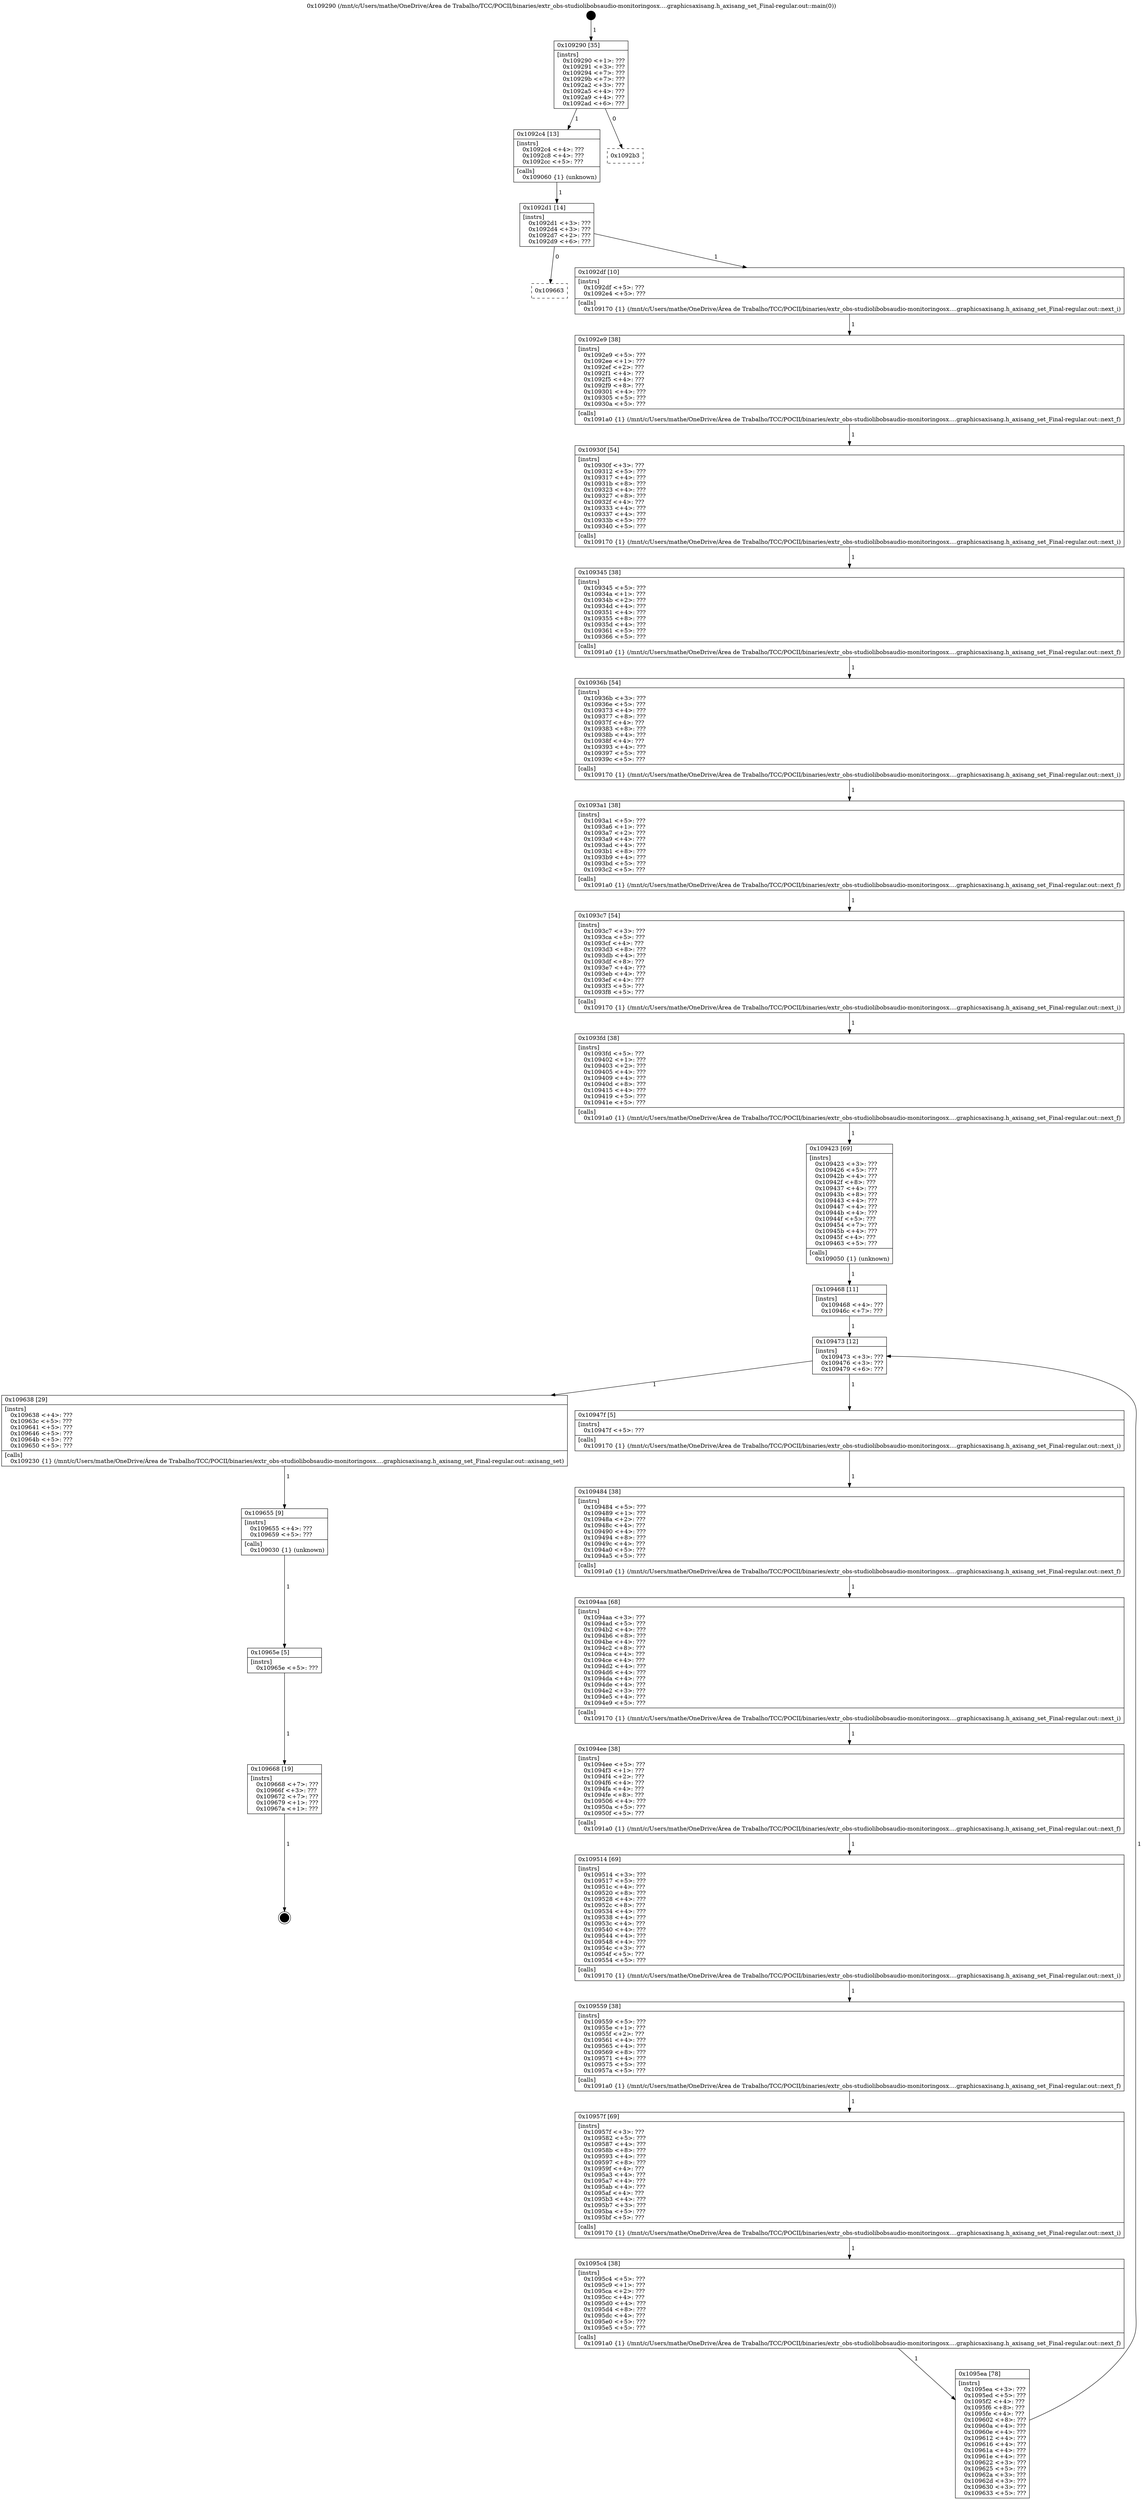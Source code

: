 digraph "0x109290" {
  label = "0x109290 (/mnt/c/Users/mathe/OneDrive/Área de Trabalho/TCC/POCII/binaries/extr_obs-studiolibobsaudio-monitoringosx....graphicsaxisang.h_axisang_set_Final-regular.out::main(0))"
  labelloc = "t"
  node[shape=record]

  Entry [label="",width=0.3,height=0.3,shape=circle,fillcolor=black,style=filled]
  "0x109290" [label="{
     0x109290 [35]\l
     | [instrs]\l
     &nbsp;&nbsp;0x109290 \<+1\>: ???\l
     &nbsp;&nbsp;0x109291 \<+3\>: ???\l
     &nbsp;&nbsp;0x109294 \<+7\>: ???\l
     &nbsp;&nbsp;0x10929b \<+7\>: ???\l
     &nbsp;&nbsp;0x1092a2 \<+3\>: ???\l
     &nbsp;&nbsp;0x1092a5 \<+4\>: ???\l
     &nbsp;&nbsp;0x1092a9 \<+4\>: ???\l
     &nbsp;&nbsp;0x1092ad \<+6\>: ???\l
  }"]
  "0x1092c4" [label="{
     0x1092c4 [13]\l
     | [instrs]\l
     &nbsp;&nbsp;0x1092c4 \<+4\>: ???\l
     &nbsp;&nbsp;0x1092c8 \<+4\>: ???\l
     &nbsp;&nbsp;0x1092cc \<+5\>: ???\l
     | [calls]\l
     &nbsp;&nbsp;0x109060 \{1\} (unknown)\l
  }"]
  "0x1092b3" [label="{
     0x1092b3\l
  }", style=dashed]
  "0x1092d1" [label="{
     0x1092d1 [14]\l
     | [instrs]\l
     &nbsp;&nbsp;0x1092d1 \<+3\>: ???\l
     &nbsp;&nbsp;0x1092d4 \<+3\>: ???\l
     &nbsp;&nbsp;0x1092d7 \<+2\>: ???\l
     &nbsp;&nbsp;0x1092d9 \<+6\>: ???\l
  }"]
  "0x109663" [label="{
     0x109663\l
  }", style=dashed]
  "0x1092df" [label="{
     0x1092df [10]\l
     | [instrs]\l
     &nbsp;&nbsp;0x1092df \<+5\>: ???\l
     &nbsp;&nbsp;0x1092e4 \<+5\>: ???\l
     | [calls]\l
     &nbsp;&nbsp;0x109170 \{1\} (/mnt/c/Users/mathe/OneDrive/Área de Trabalho/TCC/POCII/binaries/extr_obs-studiolibobsaudio-monitoringosx....graphicsaxisang.h_axisang_set_Final-regular.out::next_i)\l
  }"]
  Exit [label="",width=0.3,height=0.3,shape=circle,fillcolor=black,style=filled,peripheries=2]
  "0x1092e9" [label="{
     0x1092e9 [38]\l
     | [instrs]\l
     &nbsp;&nbsp;0x1092e9 \<+5\>: ???\l
     &nbsp;&nbsp;0x1092ee \<+1\>: ???\l
     &nbsp;&nbsp;0x1092ef \<+2\>: ???\l
     &nbsp;&nbsp;0x1092f1 \<+4\>: ???\l
     &nbsp;&nbsp;0x1092f5 \<+4\>: ???\l
     &nbsp;&nbsp;0x1092f9 \<+8\>: ???\l
     &nbsp;&nbsp;0x109301 \<+4\>: ???\l
     &nbsp;&nbsp;0x109305 \<+5\>: ???\l
     &nbsp;&nbsp;0x10930a \<+5\>: ???\l
     | [calls]\l
     &nbsp;&nbsp;0x1091a0 \{1\} (/mnt/c/Users/mathe/OneDrive/Área de Trabalho/TCC/POCII/binaries/extr_obs-studiolibobsaudio-monitoringosx....graphicsaxisang.h_axisang_set_Final-regular.out::next_f)\l
  }"]
  "0x10930f" [label="{
     0x10930f [54]\l
     | [instrs]\l
     &nbsp;&nbsp;0x10930f \<+3\>: ???\l
     &nbsp;&nbsp;0x109312 \<+5\>: ???\l
     &nbsp;&nbsp;0x109317 \<+4\>: ???\l
     &nbsp;&nbsp;0x10931b \<+8\>: ???\l
     &nbsp;&nbsp;0x109323 \<+4\>: ???\l
     &nbsp;&nbsp;0x109327 \<+8\>: ???\l
     &nbsp;&nbsp;0x10932f \<+4\>: ???\l
     &nbsp;&nbsp;0x109333 \<+4\>: ???\l
     &nbsp;&nbsp;0x109337 \<+4\>: ???\l
     &nbsp;&nbsp;0x10933b \<+5\>: ???\l
     &nbsp;&nbsp;0x109340 \<+5\>: ???\l
     | [calls]\l
     &nbsp;&nbsp;0x109170 \{1\} (/mnt/c/Users/mathe/OneDrive/Área de Trabalho/TCC/POCII/binaries/extr_obs-studiolibobsaudio-monitoringosx....graphicsaxisang.h_axisang_set_Final-regular.out::next_i)\l
  }"]
  "0x109345" [label="{
     0x109345 [38]\l
     | [instrs]\l
     &nbsp;&nbsp;0x109345 \<+5\>: ???\l
     &nbsp;&nbsp;0x10934a \<+1\>: ???\l
     &nbsp;&nbsp;0x10934b \<+2\>: ???\l
     &nbsp;&nbsp;0x10934d \<+4\>: ???\l
     &nbsp;&nbsp;0x109351 \<+4\>: ???\l
     &nbsp;&nbsp;0x109355 \<+8\>: ???\l
     &nbsp;&nbsp;0x10935d \<+4\>: ???\l
     &nbsp;&nbsp;0x109361 \<+5\>: ???\l
     &nbsp;&nbsp;0x109366 \<+5\>: ???\l
     | [calls]\l
     &nbsp;&nbsp;0x1091a0 \{1\} (/mnt/c/Users/mathe/OneDrive/Área de Trabalho/TCC/POCII/binaries/extr_obs-studiolibobsaudio-monitoringosx....graphicsaxisang.h_axisang_set_Final-regular.out::next_f)\l
  }"]
  "0x10936b" [label="{
     0x10936b [54]\l
     | [instrs]\l
     &nbsp;&nbsp;0x10936b \<+3\>: ???\l
     &nbsp;&nbsp;0x10936e \<+5\>: ???\l
     &nbsp;&nbsp;0x109373 \<+4\>: ???\l
     &nbsp;&nbsp;0x109377 \<+8\>: ???\l
     &nbsp;&nbsp;0x10937f \<+4\>: ???\l
     &nbsp;&nbsp;0x109383 \<+8\>: ???\l
     &nbsp;&nbsp;0x10938b \<+4\>: ???\l
     &nbsp;&nbsp;0x10938f \<+4\>: ???\l
     &nbsp;&nbsp;0x109393 \<+4\>: ???\l
     &nbsp;&nbsp;0x109397 \<+5\>: ???\l
     &nbsp;&nbsp;0x10939c \<+5\>: ???\l
     | [calls]\l
     &nbsp;&nbsp;0x109170 \{1\} (/mnt/c/Users/mathe/OneDrive/Área de Trabalho/TCC/POCII/binaries/extr_obs-studiolibobsaudio-monitoringosx....graphicsaxisang.h_axisang_set_Final-regular.out::next_i)\l
  }"]
  "0x1093a1" [label="{
     0x1093a1 [38]\l
     | [instrs]\l
     &nbsp;&nbsp;0x1093a1 \<+5\>: ???\l
     &nbsp;&nbsp;0x1093a6 \<+1\>: ???\l
     &nbsp;&nbsp;0x1093a7 \<+2\>: ???\l
     &nbsp;&nbsp;0x1093a9 \<+4\>: ???\l
     &nbsp;&nbsp;0x1093ad \<+4\>: ???\l
     &nbsp;&nbsp;0x1093b1 \<+8\>: ???\l
     &nbsp;&nbsp;0x1093b9 \<+4\>: ???\l
     &nbsp;&nbsp;0x1093bd \<+5\>: ???\l
     &nbsp;&nbsp;0x1093c2 \<+5\>: ???\l
     | [calls]\l
     &nbsp;&nbsp;0x1091a0 \{1\} (/mnt/c/Users/mathe/OneDrive/Área de Trabalho/TCC/POCII/binaries/extr_obs-studiolibobsaudio-monitoringosx....graphicsaxisang.h_axisang_set_Final-regular.out::next_f)\l
  }"]
  "0x1093c7" [label="{
     0x1093c7 [54]\l
     | [instrs]\l
     &nbsp;&nbsp;0x1093c7 \<+3\>: ???\l
     &nbsp;&nbsp;0x1093ca \<+5\>: ???\l
     &nbsp;&nbsp;0x1093cf \<+4\>: ???\l
     &nbsp;&nbsp;0x1093d3 \<+8\>: ???\l
     &nbsp;&nbsp;0x1093db \<+4\>: ???\l
     &nbsp;&nbsp;0x1093df \<+8\>: ???\l
     &nbsp;&nbsp;0x1093e7 \<+4\>: ???\l
     &nbsp;&nbsp;0x1093eb \<+4\>: ???\l
     &nbsp;&nbsp;0x1093ef \<+4\>: ???\l
     &nbsp;&nbsp;0x1093f3 \<+5\>: ???\l
     &nbsp;&nbsp;0x1093f8 \<+5\>: ???\l
     | [calls]\l
     &nbsp;&nbsp;0x109170 \{1\} (/mnt/c/Users/mathe/OneDrive/Área de Trabalho/TCC/POCII/binaries/extr_obs-studiolibobsaudio-monitoringosx....graphicsaxisang.h_axisang_set_Final-regular.out::next_i)\l
  }"]
  "0x1093fd" [label="{
     0x1093fd [38]\l
     | [instrs]\l
     &nbsp;&nbsp;0x1093fd \<+5\>: ???\l
     &nbsp;&nbsp;0x109402 \<+1\>: ???\l
     &nbsp;&nbsp;0x109403 \<+2\>: ???\l
     &nbsp;&nbsp;0x109405 \<+4\>: ???\l
     &nbsp;&nbsp;0x109409 \<+4\>: ???\l
     &nbsp;&nbsp;0x10940d \<+8\>: ???\l
     &nbsp;&nbsp;0x109415 \<+4\>: ???\l
     &nbsp;&nbsp;0x109419 \<+5\>: ???\l
     &nbsp;&nbsp;0x10941e \<+5\>: ???\l
     | [calls]\l
     &nbsp;&nbsp;0x1091a0 \{1\} (/mnt/c/Users/mathe/OneDrive/Área de Trabalho/TCC/POCII/binaries/extr_obs-studiolibobsaudio-monitoringosx....graphicsaxisang.h_axisang_set_Final-regular.out::next_f)\l
  }"]
  "0x109423" [label="{
     0x109423 [69]\l
     | [instrs]\l
     &nbsp;&nbsp;0x109423 \<+3\>: ???\l
     &nbsp;&nbsp;0x109426 \<+5\>: ???\l
     &nbsp;&nbsp;0x10942b \<+4\>: ???\l
     &nbsp;&nbsp;0x10942f \<+8\>: ???\l
     &nbsp;&nbsp;0x109437 \<+4\>: ???\l
     &nbsp;&nbsp;0x10943b \<+8\>: ???\l
     &nbsp;&nbsp;0x109443 \<+4\>: ???\l
     &nbsp;&nbsp;0x109447 \<+4\>: ???\l
     &nbsp;&nbsp;0x10944b \<+4\>: ???\l
     &nbsp;&nbsp;0x10944f \<+5\>: ???\l
     &nbsp;&nbsp;0x109454 \<+7\>: ???\l
     &nbsp;&nbsp;0x10945b \<+4\>: ???\l
     &nbsp;&nbsp;0x10945f \<+4\>: ???\l
     &nbsp;&nbsp;0x109463 \<+5\>: ???\l
     | [calls]\l
     &nbsp;&nbsp;0x109050 \{1\} (unknown)\l
  }"]
  "0x109473" [label="{
     0x109473 [12]\l
     | [instrs]\l
     &nbsp;&nbsp;0x109473 \<+3\>: ???\l
     &nbsp;&nbsp;0x109476 \<+3\>: ???\l
     &nbsp;&nbsp;0x109479 \<+6\>: ???\l
  }"]
  "0x109638" [label="{
     0x109638 [29]\l
     | [instrs]\l
     &nbsp;&nbsp;0x109638 \<+4\>: ???\l
     &nbsp;&nbsp;0x10963c \<+5\>: ???\l
     &nbsp;&nbsp;0x109641 \<+5\>: ???\l
     &nbsp;&nbsp;0x109646 \<+5\>: ???\l
     &nbsp;&nbsp;0x10964b \<+5\>: ???\l
     &nbsp;&nbsp;0x109650 \<+5\>: ???\l
     | [calls]\l
     &nbsp;&nbsp;0x109230 \{1\} (/mnt/c/Users/mathe/OneDrive/Área de Trabalho/TCC/POCII/binaries/extr_obs-studiolibobsaudio-monitoringosx....graphicsaxisang.h_axisang_set_Final-regular.out::axisang_set)\l
  }"]
  "0x10947f" [label="{
     0x10947f [5]\l
     | [instrs]\l
     &nbsp;&nbsp;0x10947f \<+5\>: ???\l
     | [calls]\l
     &nbsp;&nbsp;0x109170 \{1\} (/mnt/c/Users/mathe/OneDrive/Área de Trabalho/TCC/POCII/binaries/extr_obs-studiolibobsaudio-monitoringosx....graphicsaxisang.h_axisang_set_Final-regular.out::next_i)\l
  }"]
  "0x109484" [label="{
     0x109484 [38]\l
     | [instrs]\l
     &nbsp;&nbsp;0x109484 \<+5\>: ???\l
     &nbsp;&nbsp;0x109489 \<+1\>: ???\l
     &nbsp;&nbsp;0x10948a \<+2\>: ???\l
     &nbsp;&nbsp;0x10948c \<+4\>: ???\l
     &nbsp;&nbsp;0x109490 \<+4\>: ???\l
     &nbsp;&nbsp;0x109494 \<+8\>: ???\l
     &nbsp;&nbsp;0x10949c \<+4\>: ???\l
     &nbsp;&nbsp;0x1094a0 \<+5\>: ???\l
     &nbsp;&nbsp;0x1094a5 \<+5\>: ???\l
     | [calls]\l
     &nbsp;&nbsp;0x1091a0 \{1\} (/mnt/c/Users/mathe/OneDrive/Área de Trabalho/TCC/POCII/binaries/extr_obs-studiolibobsaudio-monitoringosx....graphicsaxisang.h_axisang_set_Final-regular.out::next_f)\l
  }"]
  "0x1094aa" [label="{
     0x1094aa [68]\l
     | [instrs]\l
     &nbsp;&nbsp;0x1094aa \<+3\>: ???\l
     &nbsp;&nbsp;0x1094ad \<+5\>: ???\l
     &nbsp;&nbsp;0x1094b2 \<+4\>: ???\l
     &nbsp;&nbsp;0x1094b6 \<+8\>: ???\l
     &nbsp;&nbsp;0x1094be \<+4\>: ???\l
     &nbsp;&nbsp;0x1094c2 \<+8\>: ???\l
     &nbsp;&nbsp;0x1094ca \<+4\>: ???\l
     &nbsp;&nbsp;0x1094ce \<+4\>: ???\l
     &nbsp;&nbsp;0x1094d2 \<+4\>: ???\l
     &nbsp;&nbsp;0x1094d6 \<+4\>: ???\l
     &nbsp;&nbsp;0x1094da \<+4\>: ???\l
     &nbsp;&nbsp;0x1094de \<+4\>: ???\l
     &nbsp;&nbsp;0x1094e2 \<+3\>: ???\l
     &nbsp;&nbsp;0x1094e5 \<+4\>: ???\l
     &nbsp;&nbsp;0x1094e9 \<+5\>: ???\l
     | [calls]\l
     &nbsp;&nbsp;0x109170 \{1\} (/mnt/c/Users/mathe/OneDrive/Área de Trabalho/TCC/POCII/binaries/extr_obs-studiolibobsaudio-monitoringosx....graphicsaxisang.h_axisang_set_Final-regular.out::next_i)\l
  }"]
  "0x1094ee" [label="{
     0x1094ee [38]\l
     | [instrs]\l
     &nbsp;&nbsp;0x1094ee \<+5\>: ???\l
     &nbsp;&nbsp;0x1094f3 \<+1\>: ???\l
     &nbsp;&nbsp;0x1094f4 \<+2\>: ???\l
     &nbsp;&nbsp;0x1094f6 \<+4\>: ???\l
     &nbsp;&nbsp;0x1094fa \<+4\>: ???\l
     &nbsp;&nbsp;0x1094fe \<+8\>: ???\l
     &nbsp;&nbsp;0x109506 \<+4\>: ???\l
     &nbsp;&nbsp;0x10950a \<+5\>: ???\l
     &nbsp;&nbsp;0x10950f \<+5\>: ???\l
     | [calls]\l
     &nbsp;&nbsp;0x1091a0 \{1\} (/mnt/c/Users/mathe/OneDrive/Área de Trabalho/TCC/POCII/binaries/extr_obs-studiolibobsaudio-monitoringosx....graphicsaxisang.h_axisang_set_Final-regular.out::next_f)\l
  }"]
  "0x109514" [label="{
     0x109514 [69]\l
     | [instrs]\l
     &nbsp;&nbsp;0x109514 \<+3\>: ???\l
     &nbsp;&nbsp;0x109517 \<+5\>: ???\l
     &nbsp;&nbsp;0x10951c \<+4\>: ???\l
     &nbsp;&nbsp;0x109520 \<+8\>: ???\l
     &nbsp;&nbsp;0x109528 \<+4\>: ???\l
     &nbsp;&nbsp;0x10952c \<+8\>: ???\l
     &nbsp;&nbsp;0x109534 \<+4\>: ???\l
     &nbsp;&nbsp;0x109538 \<+4\>: ???\l
     &nbsp;&nbsp;0x10953c \<+4\>: ???\l
     &nbsp;&nbsp;0x109540 \<+4\>: ???\l
     &nbsp;&nbsp;0x109544 \<+4\>: ???\l
     &nbsp;&nbsp;0x109548 \<+4\>: ???\l
     &nbsp;&nbsp;0x10954c \<+3\>: ???\l
     &nbsp;&nbsp;0x10954f \<+5\>: ???\l
     &nbsp;&nbsp;0x109554 \<+5\>: ???\l
     | [calls]\l
     &nbsp;&nbsp;0x109170 \{1\} (/mnt/c/Users/mathe/OneDrive/Área de Trabalho/TCC/POCII/binaries/extr_obs-studiolibobsaudio-monitoringosx....graphicsaxisang.h_axisang_set_Final-regular.out::next_i)\l
  }"]
  "0x109559" [label="{
     0x109559 [38]\l
     | [instrs]\l
     &nbsp;&nbsp;0x109559 \<+5\>: ???\l
     &nbsp;&nbsp;0x10955e \<+1\>: ???\l
     &nbsp;&nbsp;0x10955f \<+2\>: ???\l
     &nbsp;&nbsp;0x109561 \<+4\>: ???\l
     &nbsp;&nbsp;0x109565 \<+4\>: ???\l
     &nbsp;&nbsp;0x109569 \<+8\>: ???\l
     &nbsp;&nbsp;0x109571 \<+4\>: ???\l
     &nbsp;&nbsp;0x109575 \<+5\>: ???\l
     &nbsp;&nbsp;0x10957a \<+5\>: ???\l
     | [calls]\l
     &nbsp;&nbsp;0x1091a0 \{1\} (/mnt/c/Users/mathe/OneDrive/Área de Trabalho/TCC/POCII/binaries/extr_obs-studiolibobsaudio-monitoringosx....graphicsaxisang.h_axisang_set_Final-regular.out::next_f)\l
  }"]
  "0x10957f" [label="{
     0x10957f [69]\l
     | [instrs]\l
     &nbsp;&nbsp;0x10957f \<+3\>: ???\l
     &nbsp;&nbsp;0x109582 \<+5\>: ???\l
     &nbsp;&nbsp;0x109587 \<+4\>: ???\l
     &nbsp;&nbsp;0x10958b \<+8\>: ???\l
     &nbsp;&nbsp;0x109593 \<+4\>: ???\l
     &nbsp;&nbsp;0x109597 \<+8\>: ???\l
     &nbsp;&nbsp;0x10959f \<+4\>: ???\l
     &nbsp;&nbsp;0x1095a3 \<+4\>: ???\l
     &nbsp;&nbsp;0x1095a7 \<+4\>: ???\l
     &nbsp;&nbsp;0x1095ab \<+4\>: ???\l
     &nbsp;&nbsp;0x1095af \<+4\>: ???\l
     &nbsp;&nbsp;0x1095b3 \<+4\>: ???\l
     &nbsp;&nbsp;0x1095b7 \<+3\>: ???\l
     &nbsp;&nbsp;0x1095ba \<+5\>: ???\l
     &nbsp;&nbsp;0x1095bf \<+5\>: ???\l
     | [calls]\l
     &nbsp;&nbsp;0x109170 \{1\} (/mnt/c/Users/mathe/OneDrive/Área de Trabalho/TCC/POCII/binaries/extr_obs-studiolibobsaudio-monitoringosx....graphicsaxisang.h_axisang_set_Final-regular.out::next_i)\l
  }"]
  "0x1095c4" [label="{
     0x1095c4 [38]\l
     | [instrs]\l
     &nbsp;&nbsp;0x1095c4 \<+5\>: ???\l
     &nbsp;&nbsp;0x1095c9 \<+1\>: ???\l
     &nbsp;&nbsp;0x1095ca \<+2\>: ???\l
     &nbsp;&nbsp;0x1095cc \<+4\>: ???\l
     &nbsp;&nbsp;0x1095d0 \<+4\>: ???\l
     &nbsp;&nbsp;0x1095d4 \<+8\>: ???\l
     &nbsp;&nbsp;0x1095dc \<+4\>: ???\l
     &nbsp;&nbsp;0x1095e0 \<+5\>: ???\l
     &nbsp;&nbsp;0x1095e5 \<+5\>: ???\l
     | [calls]\l
     &nbsp;&nbsp;0x1091a0 \{1\} (/mnt/c/Users/mathe/OneDrive/Área de Trabalho/TCC/POCII/binaries/extr_obs-studiolibobsaudio-monitoringosx....graphicsaxisang.h_axisang_set_Final-regular.out::next_f)\l
  }"]
  "0x1095ea" [label="{
     0x1095ea [78]\l
     | [instrs]\l
     &nbsp;&nbsp;0x1095ea \<+3\>: ???\l
     &nbsp;&nbsp;0x1095ed \<+5\>: ???\l
     &nbsp;&nbsp;0x1095f2 \<+4\>: ???\l
     &nbsp;&nbsp;0x1095f6 \<+8\>: ???\l
     &nbsp;&nbsp;0x1095fe \<+4\>: ???\l
     &nbsp;&nbsp;0x109602 \<+8\>: ???\l
     &nbsp;&nbsp;0x10960a \<+4\>: ???\l
     &nbsp;&nbsp;0x10960e \<+4\>: ???\l
     &nbsp;&nbsp;0x109612 \<+4\>: ???\l
     &nbsp;&nbsp;0x109616 \<+4\>: ???\l
     &nbsp;&nbsp;0x10961a \<+4\>: ???\l
     &nbsp;&nbsp;0x10961e \<+4\>: ???\l
     &nbsp;&nbsp;0x109622 \<+3\>: ???\l
     &nbsp;&nbsp;0x109625 \<+5\>: ???\l
     &nbsp;&nbsp;0x10962a \<+3\>: ???\l
     &nbsp;&nbsp;0x10962d \<+3\>: ???\l
     &nbsp;&nbsp;0x109630 \<+3\>: ???\l
     &nbsp;&nbsp;0x109633 \<+5\>: ???\l
  }"]
  "0x109468" [label="{
     0x109468 [11]\l
     | [instrs]\l
     &nbsp;&nbsp;0x109468 \<+4\>: ???\l
     &nbsp;&nbsp;0x10946c \<+7\>: ???\l
  }"]
  "0x109655" [label="{
     0x109655 [9]\l
     | [instrs]\l
     &nbsp;&nbsp;0x109655 \<+4\>: ???\l
     &nbsp;&nbsp;0x109659 \<+5\>: ???\l
     | [calls]\l
     &nbsp;&nbsp;0x109030 \{1\} (unknown)\l
  }"]
  "0x10965e" [label="{
     0x10965e [5]\l
     | [instrs]\l
     &nbsp;&nbsp;0x10965e \<+5\>: ???\l
  }"]
  "0x109668" [label="{
     0x109668 [19]\l
     | [instrs]\l
     &nbsp;&nbsp;0x109668 \<+7\>: ???\l
     &nbsp;&nbsp;0x10966f \<+3\>: ???\l
     &nbsp;&nbsp;0x109672 \<+7\>: ???\l
     &nbsp;&nbsp;0x109679 \<+1\>: ???\l
     &nbsp;&nbsp;0x10967a \<+1\>: ???\l
  }"]
  Entry -> "0x109290" [label=" 1"]
  "0x109290" -> "0x1092c4" [label=" 1"]
  "0x109290" -> "0x1092b3" [label=" 0"]
  "0x1092c4" -> "0x1092d1" [label=" 1"]
  "0x1092d1" -> "0x109663" [label=" 0"]
  "0x1092d1" -> "0x1092df" [label=" 1"]
  "0x109668" -> Exit [label=" 1"]
  "0x1092df" -> "0x1092e9" [label=" 1"]
  "0x1092e9" -> "0x10930f" [label=" 1"]
  "0x10930f" -> "0x109345" [label=" 1"]
  "0x109345" -> "0x10936b" [label=" 1"]
  "0x10936b" -> "0x1093a1" [label=" 1"]
  "0x1093a1" -> "0x1093c7" [label=" 1"]
  "0x1093c7" -> "0x1093fd" [label=" 1"]
  "0x1093fd" -> "0x109423" [label=" 1"]
  "0x109423" -> "0x109468" [label=" 1"]
  "0x109473" -> "0x109638" [label=" 1"]
  "0x109473" -> "0x10947f" [label=" 1"]
  "0x10947f" -> "0x109484" [label=" 1"]
  "0x109484" -> "0x1094aa" [label=" 1"]
  "0x1094aa" -> "0x1094ee" [label=" 1"]
  "0x1094ee" -> "0x109514" [label=" 1"]
  "0x109514" -> "0x109559" [label=" 1"]
  "0x109559" -> "0x10957f" [label=" 1"]
  "0x10957f" -> "0x1095c4" [label=" 1"]
  "0x1095c4" -> "0x1095ea" [label=" 1"]
  "0x109468" -> "0x109473" [label=" 1"]
  "0x1095ea" -> "0x109473" [label=" 1"]
  "0x109638" -> "0x109655" [label=" 1"]
  "0x109655" -> "0x10965e" [label=" 1"]
  "0x10965e" -> "0x109668" [label=" 1"]
}
